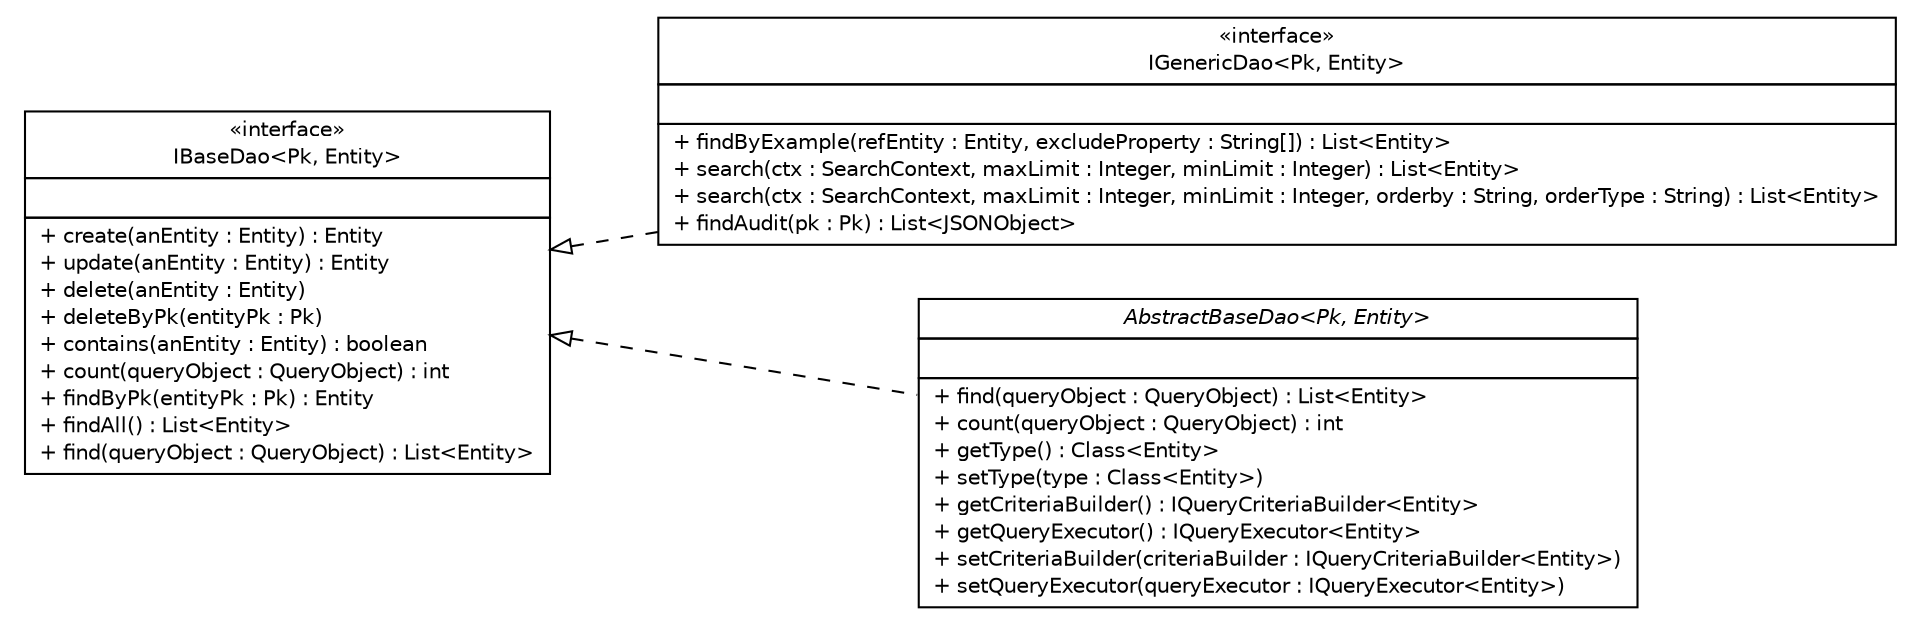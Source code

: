 #!/usr/local/bin/dot
#
# Class diagram 
# Generated by UMLGraph version 5.1 (http://www.umlgraph.org/)
#

digraph G {
	edge [fontname="Helvetica",fontsize=10,labelfontname="Helvetica",labelfontsize=10];
	node [fontname="Helvetica",fontsize=10,shape=plaintext];
	nodesep=0.25;
	ranksep=0.5;
	rankdir=LR;
	// com.inn.headstartdemo.dao.generic.IGenericDao<Pk, Entity>
	c6847 [label=<<table title="com.inn.headstartdemo.dao.generic.IGenericDao" border="0" cellborder="1" cellspacing="0" cellpadding="2" port="p" href="./IGenericDao.html">
		<tr><td><table border="0" cellspacing="0" cellpadding="1">
<tr><td align="center" balign="center"> &#171;interface&#187; </td></tr>
<tr><td align="center" balign="center"> IGenericDao&lt;Pk, Entity&gt; </td></tr>
		</table></td></tr>
		<tr><td><table border="0" cellspacing="0" cellpadding="1">
<tr><td align="left" balign="left">  </td></tr>
		</table></td></tr>
		<tr><td><table border="0" cellspacing="0" cellpadding="1">
<tr><td align="left" balign="left"> + findByExample(refEntity : Entity, excludeProperty : String[]) : List&lt;Entity&gt; </td></tr>
<tr><td align="left" balign="left"> + search(ctx : SearchContext, maxLimit : Integer, minLimit : Integer) : List&lt;Entity&gt; </td></tr>
<tr><td align="left" balign="left"> + search(ctx : SearchContext, maxLimit : Integer, minLimit : Integer, orderby : String, orderType : String) : List&lt;Entity&gt; </td></tr>
<tr><td align="left" balign="left"> + findAudit(pk : Pk) : List&lt;JSONObject&gt; </td></tr>
		</table></td></tr>
		</table>>, fontname="Helvetica", fontcolor="black", fontsize=10.0];
	// com.inn.headstartdemo.dao.generic.AbstractBaseDao<Pk, Entity>
	c6848 [label=<<table title="com.inn.headstartdemo.dao.generic.AbstractBaseDao" border="0" cellborder="1" cellspacing="0" cellpadding="2" port="p" href="./AbstractBaseDao.html">
		<tr><td><table border="0" cellspacing="0" cellpadding="1">
<tr><td align="center" balign="center"><font face="Helvetica-Oblique"> AbstractBaseDao&lt;Pk, Entity&gt; </font></td></tr>
		</table></td></tr>
		<tr><td><table border="0" cellspacing="0" cellpadding="1">
<tr><td align="left" balign="left">  </td></tr>
		</table></td></tr>
		<tr><td><table border="0" cellspacing="0" cellpadding="1">
<tr><td align="left" balign="left"> + find(queryObject : QueryObject) : List&lt;Entity&gt; </td></tr>
<tr><td align="left" balign="left"> + count(queryObject : QueryObject) : int </td></tr>
<tr><td align="left" balign="left"> + getType() : Class&lt;Entity&gt; </td></tr>
<tr><td align="left" balign="left"> + setType(type : Class&lt;Entity&gt;) </td></tr>
<tr><td align="left" balign="left"> + getCriteriaBuilder() : IQueryCriteriaBuilder&lt;Entity&gt; </td></tr>
<tr><td align="left" balign="left"> + getQueryExecutor() : IQueryExecutor&lt;Entity&gt; </td></tr>
<tr><td align="left" balign="left"> + setCriteriaBuilder(criteriaBuilder : IQueryCriteriaBuilder&lt;Entity&gt;) </td></tr>
<tr><td align="left" balign="left"> + setQueryExecutor(queryExecutor : IQueryExecutor&lt;Entity&gt;) </td></tr>
		</table></td></tr>
		</table>>, fontname="Helvetica", fontcolor="black", fontsize=10.0];
	// com.inn.headstartdemo.dao.generic.IBaseDao<Pk, Entity>
	c6849 [label=<<table title="com.inn.headstartdemo.dao.generic.IBaseDao" border="0" cellborder="1" cellspacing="0" cellpadding="2" port="p" href="./IBaseDao.html">
		<tr><td><table border="0" cellspacing="0" cellpadding="1">
<tr><td align="center" balign="center"> &#171;interface&#187; </td></tr>
<tr><td align="center" balign="center"> IBaseDao&lt;Pk, Entity&gt; </td></tr>
		</table></td></tr>
		<tr><td><table border="0" cellspacing="0" cellpadding="1">
<tr><td align="left" balign="left">  </td></tr>
		</table></td></tr>
		<tr><td><table border="0" cellspacing="0" cellpadding="1">
<tr><td align="left" balign="left"> + create(anEntity : Entity) : Entity </td></tr>
<tr><td align="left" balign="left"> + update(anEntity : Entity) : Entity </td></tr>
<tr><td align="left" balign="left"> + delete(anEntity : Entity) </td></tr>
<tr><td align="left" balign="left"> + deleteByPk(entityPk : Pk) </td></tr>
<tr><td align="left" balign="left"> + contains(anEntity : Entity) : boolean </td></tr>
<tr><td align="left" balign="left"> + count(queryObject : QueryObject) : int </td></tr>
<tr><td align="left" balign="left"> + findByPk(entityPk : Pk) : Entity </td></tr>
<tr><td align="left" balign="left"> + findAll() : List&lt;Entity&gt; </td></tr>
<tr><td align="left" balign="left"> + find(queryObject : QueryObject) : List&lt;Entity&gt; </td></tr>
		</table></td></tr>
		</table>>, fontname="Helvetica", fontcolor="black", fontsize=10.0];
	//com.inn.headstartdemo.dao.generic.IGenericDao<Pk, Entity> implements com.inn.headstartdemo.dao.generic.IBaseDao<Pk, Entity>
	c6849:p -> c6847:p [dir=back,arrowtail=empty,style=dashed];
	//com.inn.headstartdemo.dao.generic.AbstractBaseDao<Pk, Entity> implements com.inn.headstartdemo.dao.generic.IBaseDao<Pk, Entity>
	c6849:p -> c6848:p [dir=back,arrowtail=empty,style=dashed];
}

